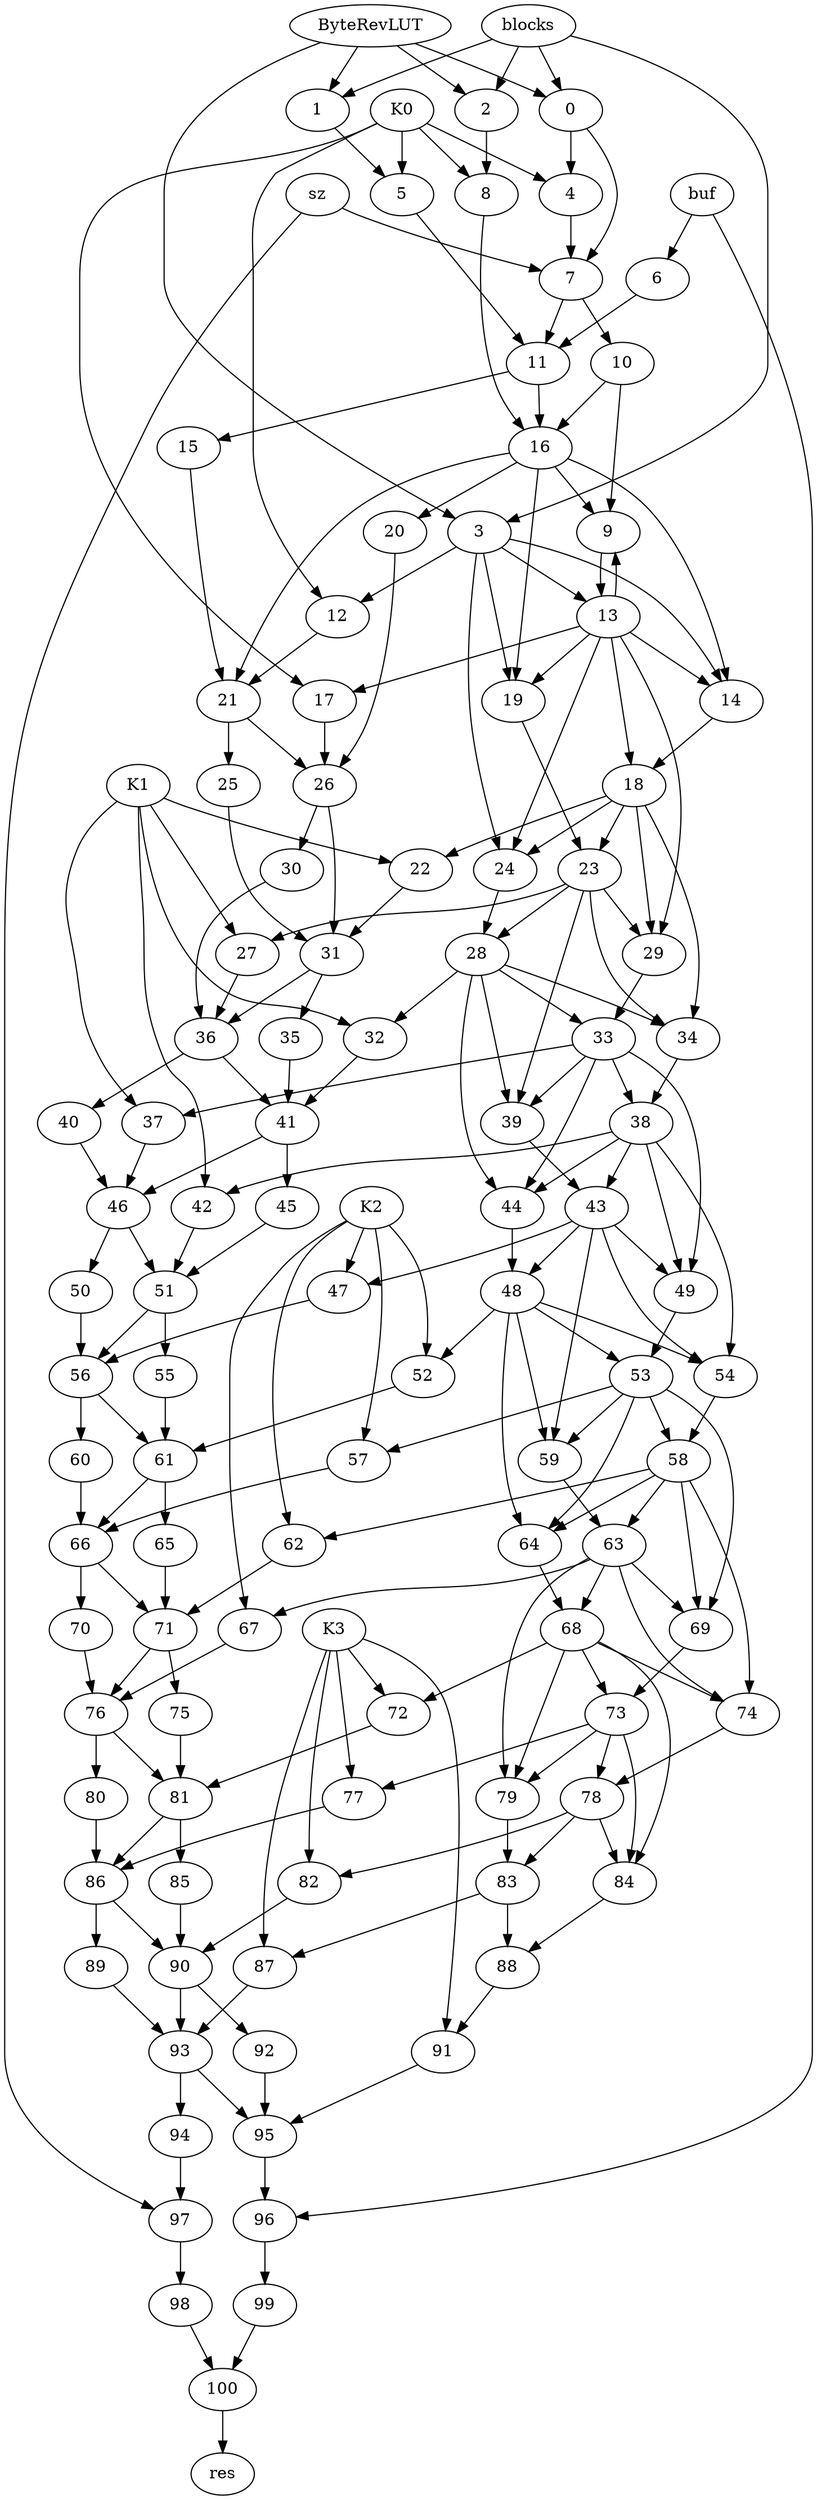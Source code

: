 strict digraph "" {
	blocks -> 0;
	blocks -> 1;
	blocks -> 2;
	blocks -> 3;
	0 -> 4;
	0 -> 7;
	ByteRevLUT -> 0;
	ByteRevLUT -> 1;
	ByteRevLUT -> 2;
	ByteRevLUT -> 3;
	1 -> 5;
	2 -> 8;
	3 -> 13;
	3 -> 12;
	3 -> 14;
	3 -> 19;
	3 -> 24;
	4 -> 7;
	K0 -> 4;
	K0 -> 5;
	K0 -> 8;
	K0 -> 12;
	K0 -> 17;
	5 -> 11;
	buf -> 6;
	buf -> 96;
	6 -> 11;
	7 -> 10;
	7 -> 11;
	sz -> 7;
	sz -> 97;
	8 -> 16;
	10 -> 9;
	10 -> 16;
	9 -> 13;
	13 -> 9;
	13 -> 14;
	13 -> 17;
	13 -> 18;
	13 -> 19;
	13 -> 24;
	13 -> 29;
	16 -> 9;
	16 -> 14;
	16 -> 19;
	16 -> 20;
	16 -> 21;
	11 -> 16;
	11 -> 15;
	12 -> 21;
	14 -> 18;
	15 -> 21;
	17 -> 26;
	18 -> 22;
	18 -> 23;
	18 -> 24;
	18 -> 29;
	18 -> 34;
	19 -> 23;
	20 -> 26;
	21 -> 25;
	21 -> 26;
	22 -> 31;
	K1 -> 22;
	K1 -> 27;
	K1 -> 32;
	K1 -> 37;
	K1 -> 42;
	23 -> 27;
	23 -> 28;
	23 -> 29;
	23 -> 34;
	23 -> 39;
	24 -> 28;
	25 -> 31;
	26 -> 30;
	26 -> 31;
	27 -> 36;
	28 -> 32;
	28 -> 33;
	28 -> 34;
	28 -> 39;
	28 -> 44;
	29 -> 33;
	30 -> 36;
	31 -> 35;
	31 -> 36;
	32 -> 41;
	33 -> 37;
	33 -> 38;
	33 -> 39;
	33 -> 44;
	33 -> 49;
	34 -> 38;
	35 -> 41;
	36 -> 40;
	36 -> 41;
	37 -> 46;
	38 -> 42;
	38 -> 43;
	38 -> 44;
	38 -> 49;
	38 -> 54;
	39 -> 43;
	40 -> 46;
	41 -> 45;
	41 -> 46;
	42 -> 51;
	43 -> 47;
	43 -> 48;
	43 -> 49;
	43 -> 54;
	43 -> 59;
	44 -> 48;
	45 -> 51;
	46 -> 50;
	46 -> 51;
	47 -> 56;
	K2 -> 47;
	K2 -> 52;
	K2 -> 57;
	K2 -> 62;
	K2 -> 67;
	48 -> 52;
	48 -> 53;
	48 -> 54;
	48 -> 59;
	48 -> 64;
	49 -> 53;
	50 -> 56;
	51 -> 55;
	51 -> 56;
	52 -> 61;
	53 -> 57;
	53 -> 58;
	53 -> 59;
	53 -> 64;
	53 -> 69;
	54 -> 58;
	55 -> 61;
	56 -> 60;
	56 -> 61;
	57 -> 66;
	58 -> 62;
	58 -> 63;
	58 -> 64;
	58 -> 69;
	58 -> 74;
	59 -> 63;
	60 -> 66;
	61 -> 65;
	61 -> 66;
	62 -> 71;
	63 -> 67;
	63 -> 68;
	63 -> 69;
	63 -> 74;
	63 -> 79;
	64 -> 68;
	65 -> 71;
	66 -> 70;
	66 -> 71;
	67 -> 76;
	68 -> 72;
	68 -> 73;
	68 -> 74;
	68 -> 79;
	68 -> 84;
	69 -> 73;
	70 -> 76;
	71 -> 75;
	71 -> 76;
	72 -> 81;
	K3 -> 72;
	K3 -> 77;
	K3 -> 82;
	K3 -> 87;
	K3 -> 91;
	73 -> 77;
	73 -> 78;
	73 -> 79;
	73 -> 84;
	74 -> 78;
	75 -> 81;
	76 -> 80;
	76 -> 81;
	77 -> 86;
	78 -> 82;
	78 -> 83;
	78 -> 84;
	79 -> 83;
	80 -> 86;
	81 -> 85;
	81 -> 86;
	82 -> 90;
	83 -> 87;
	83 -> 88;
	84 -> 88;
	85 -> 90;
	86 -> 89;
	86 -> 90;
	87 -> 93;
	88 -> 91;
	89 -> 93;
	90 -> 92;
	90 -> 93;
	91 -> 95;
	92 -> 95;
	93 -> 94;
	93 -> 95;
	94 -> 97;
	95 -> 96;
	96 -> 99;
	97 -> 98;
	98 -> 100;
	99 -> 100;
	100 -> res;
}
